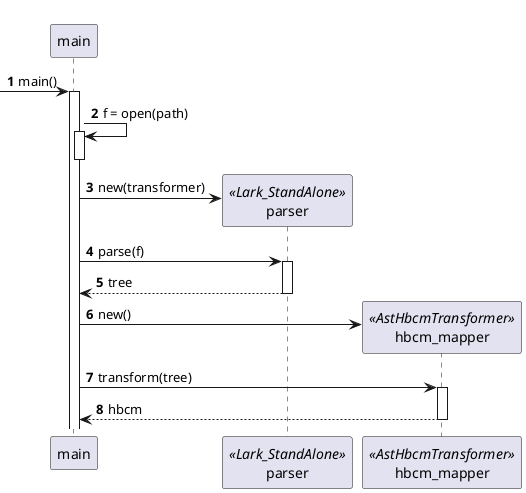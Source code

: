 @startuml
'https://plantuml.com/sequence-diagram

' Parser is a Lark_StandAlone object
' Define parser as a Lark_StandAlone object
participant main
participant parser << Lark_StandAlone >>
participant hbcm_mapper <<AstHbcmTransformer>>

autonumber
-> main: main()
activate main
main -> main: f = open(path)
activate main
deactivate main
' Create a new parser
create parser
main -> parser: new(transformer)


main -> parser: parse(f)
activate parser
return tree
deactivate parser
create hbcm_mapper
main -> hbcm_mapper: new()
main -> hbcm_mapper: transform(tree)
activate hbcm_mapper
return hbcm
deactivate hbcm_mapper

@enduml